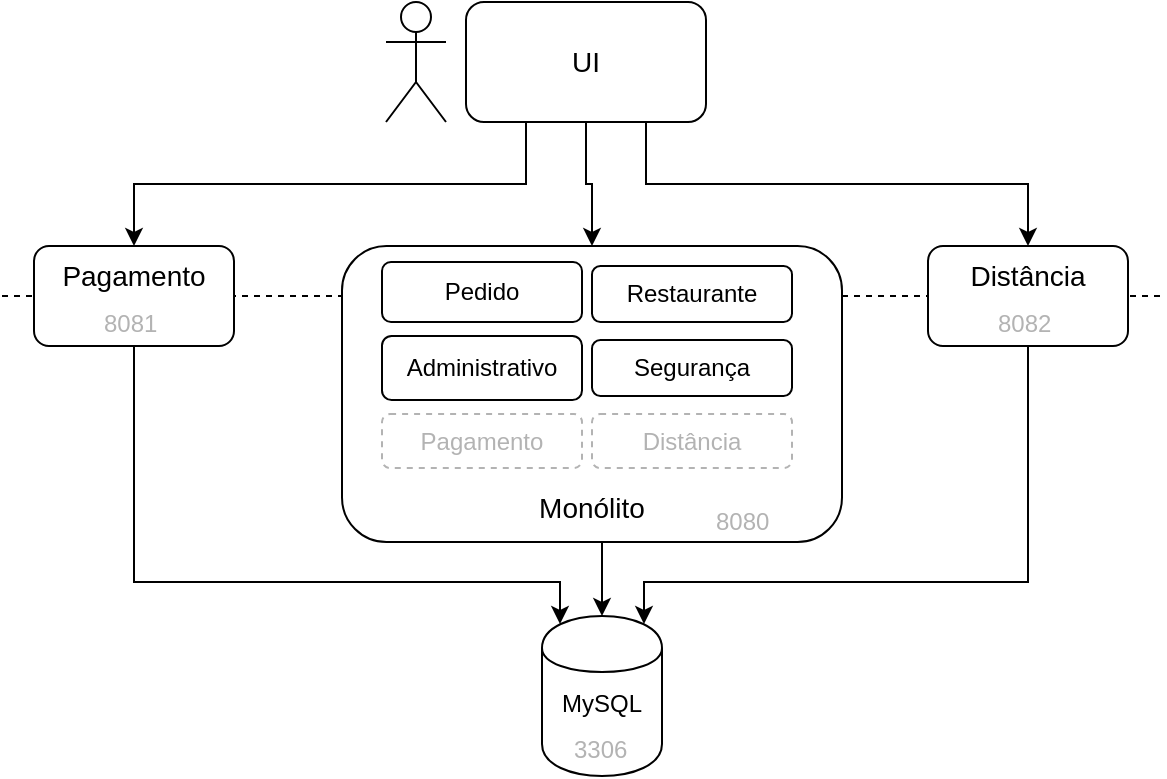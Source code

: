 <mxfile pages="1" version="11.2.8" type="device"><diagram id="asccOrxpK0gMmI_vyOfR" name="Page-1"><mxGraphModel dx="868" dy="416" grid="1" gridSize="10" guides="1" tooltips="1" connect="1" arrows="1" fold="1" page="1" pageScale="1" pageWidth="827" pageHeight="1169" math="0" shadow="0"><root><mxCell id="0"/><mxCell id="1" parent="0"/><mxCell id="ufLTRwiJfqEFSIwc1y7g-12" value="" style="endArrow=none;dashed=1;html=1;fontColor=#B3B3B3;" parent="1" edge="1"><mxGeometry width="50" height="50" relative="1" as="geometry"><mxPoint x="70" y="167" as="sourcePoint"/><mxPoint x="650" y="167" as="targetPoint"/></mxGeometry></mxCell><mxCell id="UKSt4VAHWErcquH0sha2-8" style="edgeStyle=orthogonalEdgeStyle;rounded=0;orthogonalLoop=1;jettySize=auto;html=1;exitX=0.5;exitY=1;exitDx=0;exitDy=0;entryX=0.5;entryY=0;entryDx=0;entryDy=0;" edge="1" parent="1" source="ufLTRwiJfqEFSIwc1y7g-9" target="ufLTRwiJfqEFSIwc1y7g-19"><mxGeometry relative="1" as="geometry"/></mxCell><mxCell id="ufLTRwiJfqEFSIwc1y7g-9" value="&lt;font style=&quot;font-size: 14px&quot;&gt;Monólito&lt;/font&gt;" style="rounded=1;whiteSpace=wrap;html=1;verticalAlign=bottom;spacingBottom=6;" parent="1" vertex="1"><mxGeometry x="240" y="142" width="250" height="148" as="geometry"/></mxCell><mxCell id="ufLTRwiJfqEFSIwc1y7g-1" value="Administrativo" style="rounded=1;whiteSpace=wrap;html=1;" parent="1" vertex="1"><mxGeometry x="260" y="187" width="100" height="32" as="geometry"/></mxCell><mxCell id="ufLTRwiJfqEFSIwc1y7g-4" value="Segurança" style="rounded=1;whiteSpace=wrap;html=1;" parent="1" vertex="1"><mxGeometry x="365" y="189" width="100" height="28" as="geometry"/></mxCell><mxCell id="ufLTRwiJfqEFSIwc1y7g-5" value="Pedido" style="rounded=1;whiteSpace=wrap;html=1;" parent="1" vertex="1"><mxGeometry x="260" y="150" width="100" height="30" as="geometry"/></mxCell><mxCell id="ufLTRwiJfqEFSIwc1y7g-6" value="Restaurante" style="rounded=1;whiteSpace=wrap;html=1;" parent="1" vertex="1"><mxGeometry x="365" y="152" width="100" height="28" as="geometry"/></mxCell><mxCell id="ufLTRwiJfqEFSIwc1y7g-7" value="Pagamento" style="rounded=1;whiteSpace=wrap;html=1;fontColor=#B3B3B3;dashed=1;strokeColor=#B3B3B3;" parent="1" vertex="1"><mxGeometry x="260" y="226" width="100" height="27" as="geometry"/></mxCell><mxCell id="ufLTRwiJfqEFSIwc1y7g-8" value="Distância" style="rounded=1;whiteSpace=wrap;html=1;dashed=1;strokeColor=#B3B3B3;fontColor=#B3B3B3;" parent="1" vertex="1"><mxGeometry x="365" y="226" width="100" height="27" as="geometry"/></mxCell><mxCell id="ufLTRwiJfqEFSIwc1y7g-18" style="edgeStyle=orthogonalEdgeStyle;rounded=0;orthogonalLoop=1;jettySize=auto;html=1;exitX=0.25;exitY=1;exitDx=0;exitDy=0;entryX=0.5;entryY=0;entryDx=0;entryDy=0;fontColor=#B3B3B3;" parent="1" source="ufLTRwiJfqEFSIwc1y7g-15" target="ufLTRwiJfqEFSIwc1y7g-10" edge="1"><mxGeometry relative="1" as="geometry"/></mxCell><mxCell id="UKSt4VAHWErcquH0sha2-6" style="edgeStyle=orthogonalEdgeStyle;rounded=0;orthogonalLoop=1;jettySize=auto;html=1;exitX=0.75;exitY=1;exitDx=0;exitDy=0;" edge="1" parent="1" source="ufLTRwiJfqEFSIwc1y7g-15" target="UKSt4VAHWErcquH0sha2-2"><mxGeometry relative="1" as="geometry"/></mxCell><mxCell id="UKSt4VAHWErcquH0sha2-7" style="edgeStyle=orthogonalEdgeStyle;rounded=0;orthogonalLoop=1;jettySize=auto;html=1;exitX=0.5;exitY=1;exitDx=0;exitDy=0;entryX=0.5;entryY=0;entryDx=0;entryDy=0;" edge="1" parent="1" source="ufLTRwiJfqEFSIwc1y7g-15" target="ufLTRwiJfqEFSIwc1y7g-9"><mxGeometry relative="1" as="geometry"/></mxCell><mxCell id="ufLTRwiJfqEFSIwc1y7g-29" value="8080" style="text;html=1;resizable=0;points=[];autosize=1;align=left;verticalAlign=top;spacingTop=-4;fontColor=#B3B3B3;" parent="1" vertex="1"><mxGeometry x="425" y="270" width="40" height="20" as="geometry"/></mxCell><mxCell id="ufLTRwiJfqEFSIwc1y7g-30" value="" style="group" parent="1" vertex="1" connectable="0"><mxGeometry x="340" y="327" width="60" height="80" as="geometry"/></mxCell><mxCell id="ufLTRwiJfqEFSIwc1y7g-19" value="MySQL" style="shape=cylinder;whiteSpace=wrap;html=1;boundedLbl=1;backgroundOutline=1;strokeColor=#000000;fontColor=#000000;verticalAlign=top;spacingTop=6;" parent="ufLTRwiJfqEFSIwc1y7g-30" vertex="1"><mxGeometry width="60" height="80" as="geometry"/></mxCell><mxCell id="ufLTRwiJfqEFSIwc1y7g-11" value="3306" style="text;html=1;resizable=0;points=[];autosize=1;align=left;verticalAlign=top;spacingTop=-4;fontColor=#B3B3B3;" parent="ufLTRwiJfqEFSIwc1y7g-30" vertex="1"><mxGeometry x="14" y="57" width="40" height="20" as="geometry"/></mxCell><mxCell id="ufLTRwiJfqEFSIwc1y7g-38" value="" style="group;fontSize=14;" parent="1" vertex="1" connectable="0"><mxGeometry x="86" y="142" width="100" height="50" as="geometry"/></mxCell><mxCell id="UKSt4VAHWErcquH0sha2-11" value="" style="group" vertex="1" connectable="0" parent="ufLTRwiJfqEFSIwc1y7g-38"><mxGeometry width="100" height="50" as="geometry"/></mxCell><mxCell id="ufLTRwiJfqEFSIwc1y7g-10" value="&lt;font style=&quot;font-size: 14px&quot;&gt;Pagamento&lt;/font&gt;" style="rounded=1;whiteSpace=wrap;html=1;verticalAlign=top;" parent="UKSt4VAHWErcquH0sha2-11" vertex="1"><mxGeometry width="100" height="50" as="geometry"/></mxCell><mxCell id="ufLTRwiJfqEFSIwc1y7g-28" value="8081" style="text;html=1;resizable=0;points=[];autosize=1;align=left;verticalAlign=top;spacingTop=-4;fontColor=#B3B3B3;" parent="UKSt4VAHWErcquH0sha2-11" vertex="1"><mxGeometry x="33" y="29" width="40" height="20" as="geometry"/></mxCell><mxCell id="UKSt4VAHWErcquH0sha2-1" value="" style="group;fontSize=14;" vertex="1" connectable="0" parent="1"><mxGeometry x="533" y="142" width="100" height="50" as="geometry"/></mxCell><mxCell id="UKSt4VAHWErcquH0sha2-13" value="" style="group" vertex="1" connectable="0" parent="UKSt4VAHWErcquH0sha2-1"><mxGeometry width="100" height="50" as="geometry"/></mxCell><mxCell id="UKSt4VAHWErcquH0sha2-2" value="&lt;font style=&quot;font-size: 14px&quot;&gt;Distância&lt;/font&gt;" style="rounded=1;whiteSpace=wrap;html=1;verticalAlign=top;" vertex="1" parent="UKSt4VAHWErcquH0sha2-13"><mxGeometry width="100" height="50" as="geometry"/></mxCell><mxCell id="UKSt4VAHWErcquH0sha2-3" value="8082" style="text;html=1;resizable=0;points=[];autosize=1;align=left;verticalAlign=top;spacingTop=-4;fontColor=#B3B3B3;" vertex="1" parent="UKSt4VAHWErcquH0sha2-13"><mxGeometry x="33" y="29" width="40" height="20" as="geometry"/></mxCell><mxCell id="UKSt4VAHWErcquH0sha2-12" style="edgeStyle=orthogonalEdgeStyle;rounded=0;orthogonalLoop=1;jettySize=auto;html=1;exitX=0.15;exitY=0.05;exitDx=0;exitDy=0;exitPerimeter=0;startArrow=classic;startFill=1;endArrow=none;endFill=0;" edge="1" parent="1" source="ufLTRwiJfqEFSIwc1y7g-19" target="ufLTRwiJfqEFSIwc1y7g-10"><mxGeometry relative="1" as="geometry"><Array as="points"><mxPoint x="349" y="310"/><mxPoint x="136" y="310"/></Array></mxGeometry></mxCell><mxCell id="UKSt4VAHWErcquH0sha2-14" style="edgeStyle=orthogonalEdgeStyle;rounded=0;orthogonalLoop=1;jettySize=auto;html=1;exitX=0.85;exitY=0.05;exitDx=0;exitDy=0;exitPerimeter=0;startArrow=classic;startFill=1;endArrow=none;endFill=0;" edge="1" parent="1" source="ufLTRwiJfqEFSIwc1y7g-19" target="UKSt4VAHWErcquH0sha2-2"><mxGeometry relative="1" as="geometry"><Array as="points"><mxPoint x="391" y="310"/><mxPoint x="583" y="310"/></Array></mxGeometry></mxCell><mxCell id="UKSt4VAHWErcquH0sha2-15" value="" style="group" vertex="1" connectable="0" parent="1"><mxGeometry x="262" y="20" width="160" height="60" as="geometry"/></mxCell><mxCell id="ufLTRwiJfqEFSIwc1y7g-15" value="UI" style="rounded=1;whiteSpace=wrap;html=1;fontSize=14;" parent="UKSt4VAHWErcquH0sha2-15" vertex="1"><mxGeometry x="40" width="120" height="60" as="geometry"/></mxCell><mxCell id="ufLTRwiJfqEFSIwc1y7g-27" value="" style="shape=umlActor;verticalLabelPosition=bottom;labelBackgroundColor=#ffffff;verticalAlign=top;html=1;outlineConnect=0;strokeColor=#000000;fontColor=#000000;" parent="UKSt4VAHWErcquH0sha2-15" vertex="1"><mxGeometry width="30" height="60" as="geometry"/></mxCell></root></mxGraphModel></diagram></mxfile>
